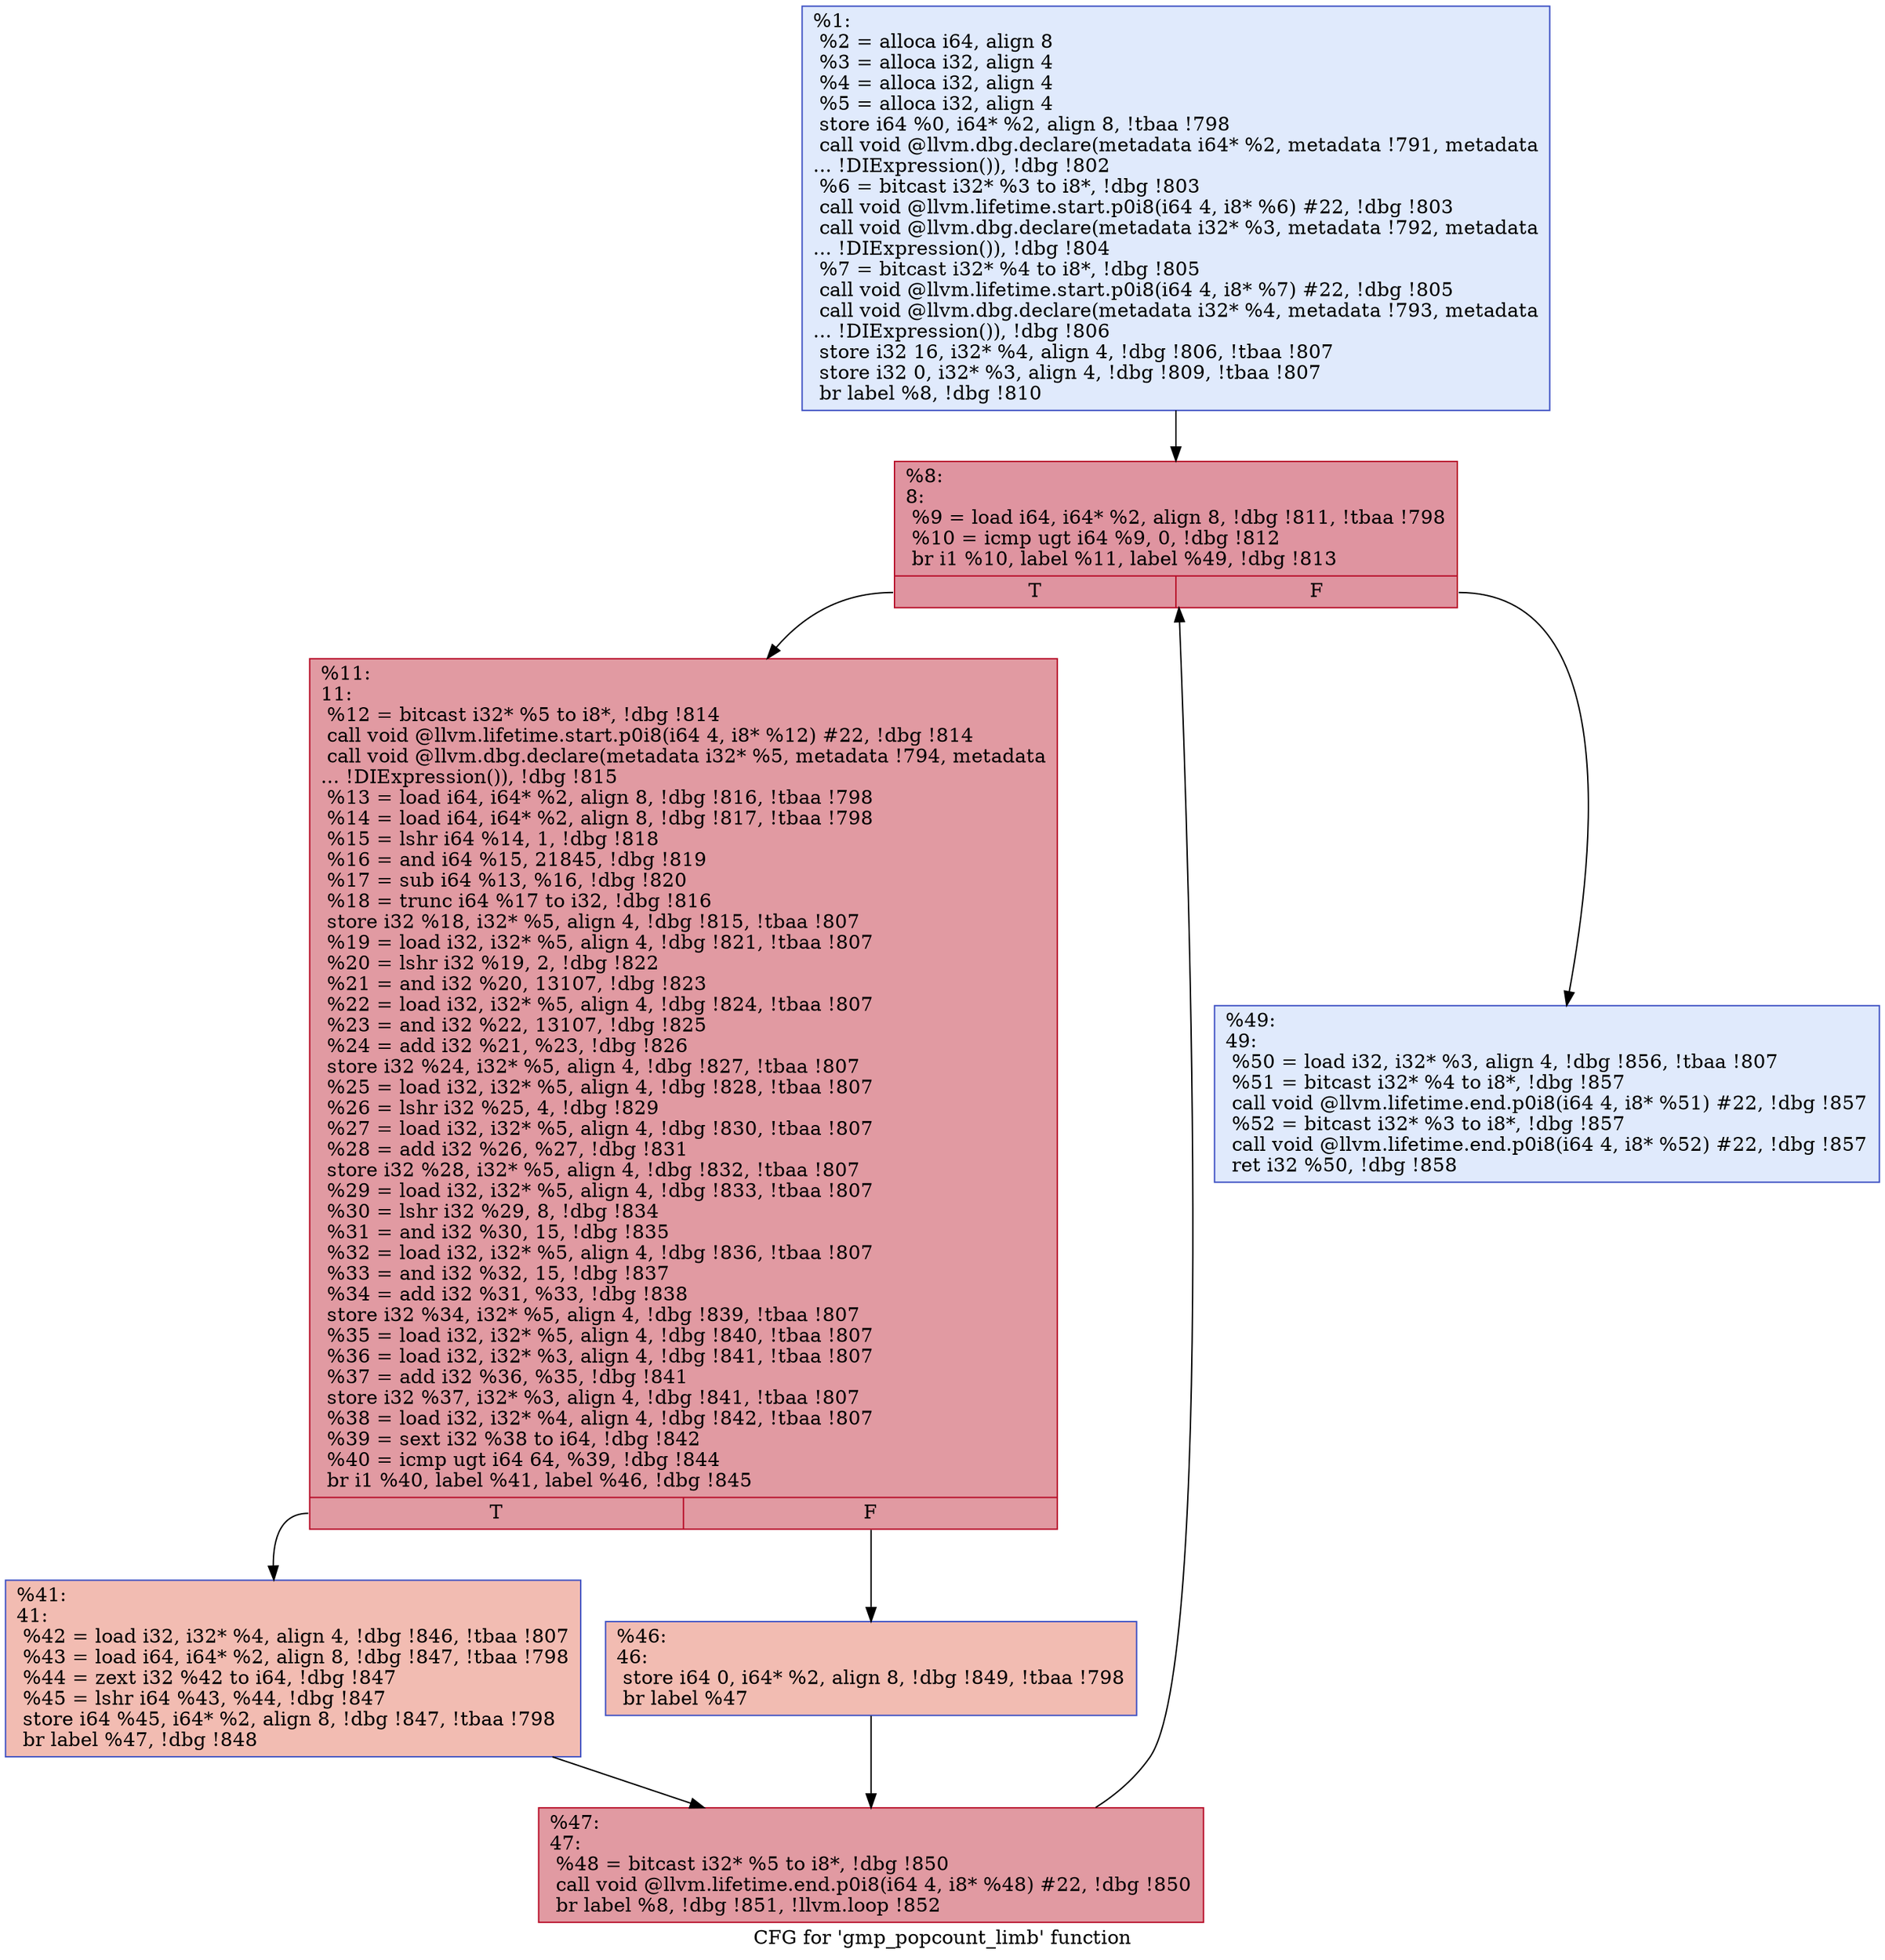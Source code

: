 digraph "CFG for 'gmp_popcount_limb' function" {
	label="CFG for 'gmp_popcount_limb' function";

	Node0x2897880 [shape=record,color="#3d50c3ff", style=filled, fillcolor="#b9d0f970",label="{%1:\l  %2 = alloca i64, align 8\l  %3 = alloca i32, align 4\l  %4 = alloca i32, align 4\l  %5 = alloca i32, align 4\l  store i64 %0, i64* %2, align 8, !tbaa !798\l  call void @llvm.dbg.declare(metadata i64* %2, metadata !791, metadata\l... !DIExpression()), !dbg !802\l  %6 = bitcast i32* %3 to i8*, !dbg !803\l  call void @llvm.lifetime.start.p0i8(i64 4, i8* %6) #22, !dbg !803\l  call void @llvm.dbg.declare(metadata i32* %3, metadata !792, metadata\l... !DIExpression()), !dbg !804\l  %7 = bitcast i32* %4 to i8*, !dbg !805\l  call void @llvm.lifetime.start.p0i8(i64 4, i8* %7) #22, !dbg !805\l  call void @llvm.dbg.declare(metadata i32* %4, metadata !793, metadata\l... !DIExpression()), !dbg !806\l  store i32 16, i32* %4, align 4, !dbg !806, !tbaa !807\l  store i32 0, i32* %3, align 4, !dbg !809, !tbaa !807\l  br label %8, !dbg !810\l}"];
	Node0x2897880 -> Node0x2899bb0;
	Node0x2899bb0 [shape=record,color="#b70d28ff", style=filled, fillcolor="#b70d2870",label="{%8:\l8:                                                \l  %9 = load i64, i64* %2, align 8, !dbg !811, !tbaa !798\l  %10 = icmp ugt i64 %9, 0, !dbg !812\l  br i1 %10, label %11, label %49, !dbg !813\l|{<s0>T|<s1>F}}"];
	Node0x2899bb0:s0 -> Node0x2899c00;
	Node0x2899bb0:s1 -> Node0x2899d40;
	Node0x2899c00 [shape=record,color="#b70d28ff", style=filled, fillcolor="#bb1b2c70",label="{%11:\l11:                                               \l  %12 = bitcast i32* %5 to i8*, !dbg !814\l  call void @llvm.lifetime.start.p0i8(i64 4, i8* %12) #22, !dbg !814\l  call void @llvm.dbg.declare(metadata i32* %5, metadata !794, metadata\l... !DIExpression()), !dbg !815\l  %13 = load i64, i64* %2, align 8, !dbg !816, !tbaa !798\l  %14 = load i64, i64* %2, align 8, !dbg !817, !tbaa !798\l  %15 = lshr i64 %14, 1, !dbg !818\l  %16 = and i64 %15, 21845, !dbg !819\l  %17 = sub i64 %13, %16, !dbg !820\l  %18 = trunc i64 %17 to i32, !dbg !816\l  store i32 %18, i32* %5, align 4, !dbg !815, !tbaa !807\l  %19 = load i32, i32* %5, align 4, !dbg !821, !tbaa !807\l  %20 = lshr i32 %19, 2, !dbg !822\l  %21 = and i32 %20, 13107, !dbg !823\l  %22 = load i32, i32* %5, align 4, !dbg !824, !tbaa !807\l  %23 = and i32 %22, 13107, !dbg !825\l  %24 = add i32 %21, %23, !dbg !826\l  store i32 %24, i32* %5, align 4, !dbg !827, !tbaa !807\l  %25 = load i32, i32* %5, align 4, !dbg !828, !tbaa !807\l  %26 = lshr i32 %25, 4, !dbg !829\l  %27 = load i32, i32* %5, align 4, !dbg !830, !tbaa !807\l  %28 = add i32 %26, %27, !dbg !831\l  store i32 %28, i32* %5, align 4, !dbg !832, !tbaa !807\l  %29 = load i32, i32* %5, align 4, !dbg !833, !tbaa !807\l  %30 = lshr i32 %29, 8, !dbg !834\l  %31 = and i32 %30, 15, !dbg !835\l  %32 = load i32, i32* %5, align 4, !dbg !836, !tbaa !807\l  %33 = and i32 %32, 15, !dbg !837\l  %34 = add i32 %31, %33, !dbg !838\l  store i32 %34, i32* %5, align 4, !dbg !839, !tbaa !807\l  %35 = load i32, i32* %5, align 4, !dbg !840, !tbaa !807\l  %36 = load i32, i32* %3, align 4, !dbg !841, !tbaa !807\l  %37 = add i32 %36, %35, !dbg !841\l  store i32 %37, i32* %3, align 4, !dbg !841, !tbaa !807\l  %38 = load i32, i32* %4, align 4, !dbg !842, !tbaa !807\l  %39 = sext i32 %38 to i64, !dbg !842\l  %40 = icmp ugt i64 64, %39, !dbg !844\l  br i1 %40, label %41, label %46, !dbg !845\l|{<s0>T|<s1>F}}"];
	Node0x2899c00:s0 -> Node0x2899c50;
	Node0x2899c00:s1 -> Node0x2899ca0;
	Node0x2899c50 [shape=record,color="#3d50c3ff", style=filled, fillcolor="#e1675170",label="{%41:\l41:                                               \l  %42 = load i32, i32* %4, align 4, !dbg !846, !tbaa !807\l  %43 = load i64, i64* %2, align 8, !dbg !847, !tbaa !798\l  %44 = zext i32 %42 to i64, !dbg !847\l  %45 = lshr i64 %43, %44, !dbg !847\l  store i64 %45, i64* %2, align 8, !dbg !847, !tbaa !798\l  br label %47, !dbg !848\l}"];
	Node0x2899c50 -> Node0x2899cf0;
	Node0x2899ca0 [shape=record,color="#3d50c3ff", style=filled, fillcolor="#e1675170",label="{%46:\l46:                                               \l  store i64 0, i64* %2, align 8, !dbg !849, !tbaa !798\l  br label %47\l}"];
	Node0x2899ca0 -> Node0x2899cf0;
	Node0x2899cf0 [shape=record,color="#b70d28ff", style=filled, fillcolor="#bb1b2c70",label="{%47:\l47:                                               \l  %48 = bitcast i32* %5 to i8*, !dbg !850\l  call void @llvm.lifetime.end.p0i8(i64 4, i8* %48) #22, !dbg !850\l  br label %8, !dbg !851, !llvm.loop !852\l}"];
	Node0x2899cf0 -> Node0x2899bb0;
	Node0x2899d40 [shape=record,color="#3d50c3ff", style=filled, fillcolor="#b9d0f970",label="{%49:\l49:                                               \l  %50 = load i32, i32* %3, align 4, !dbg !856, !tbaa !807\l  %51 = bitcast i32* %4 to i8*, !dbg !857\l  call void @llvm.lifetime.end.p0i8(i64 4, i8* %51) #22, !dbg !857\l  %52 = bitcast i32* %3 to i8*, !dbg !857\l  call void @llvm.lifetime.end.p0i8(i64 4, i8* %52) #22, !dbg !857\l  ret i32 %50, !dbg !858\l}"];
}
